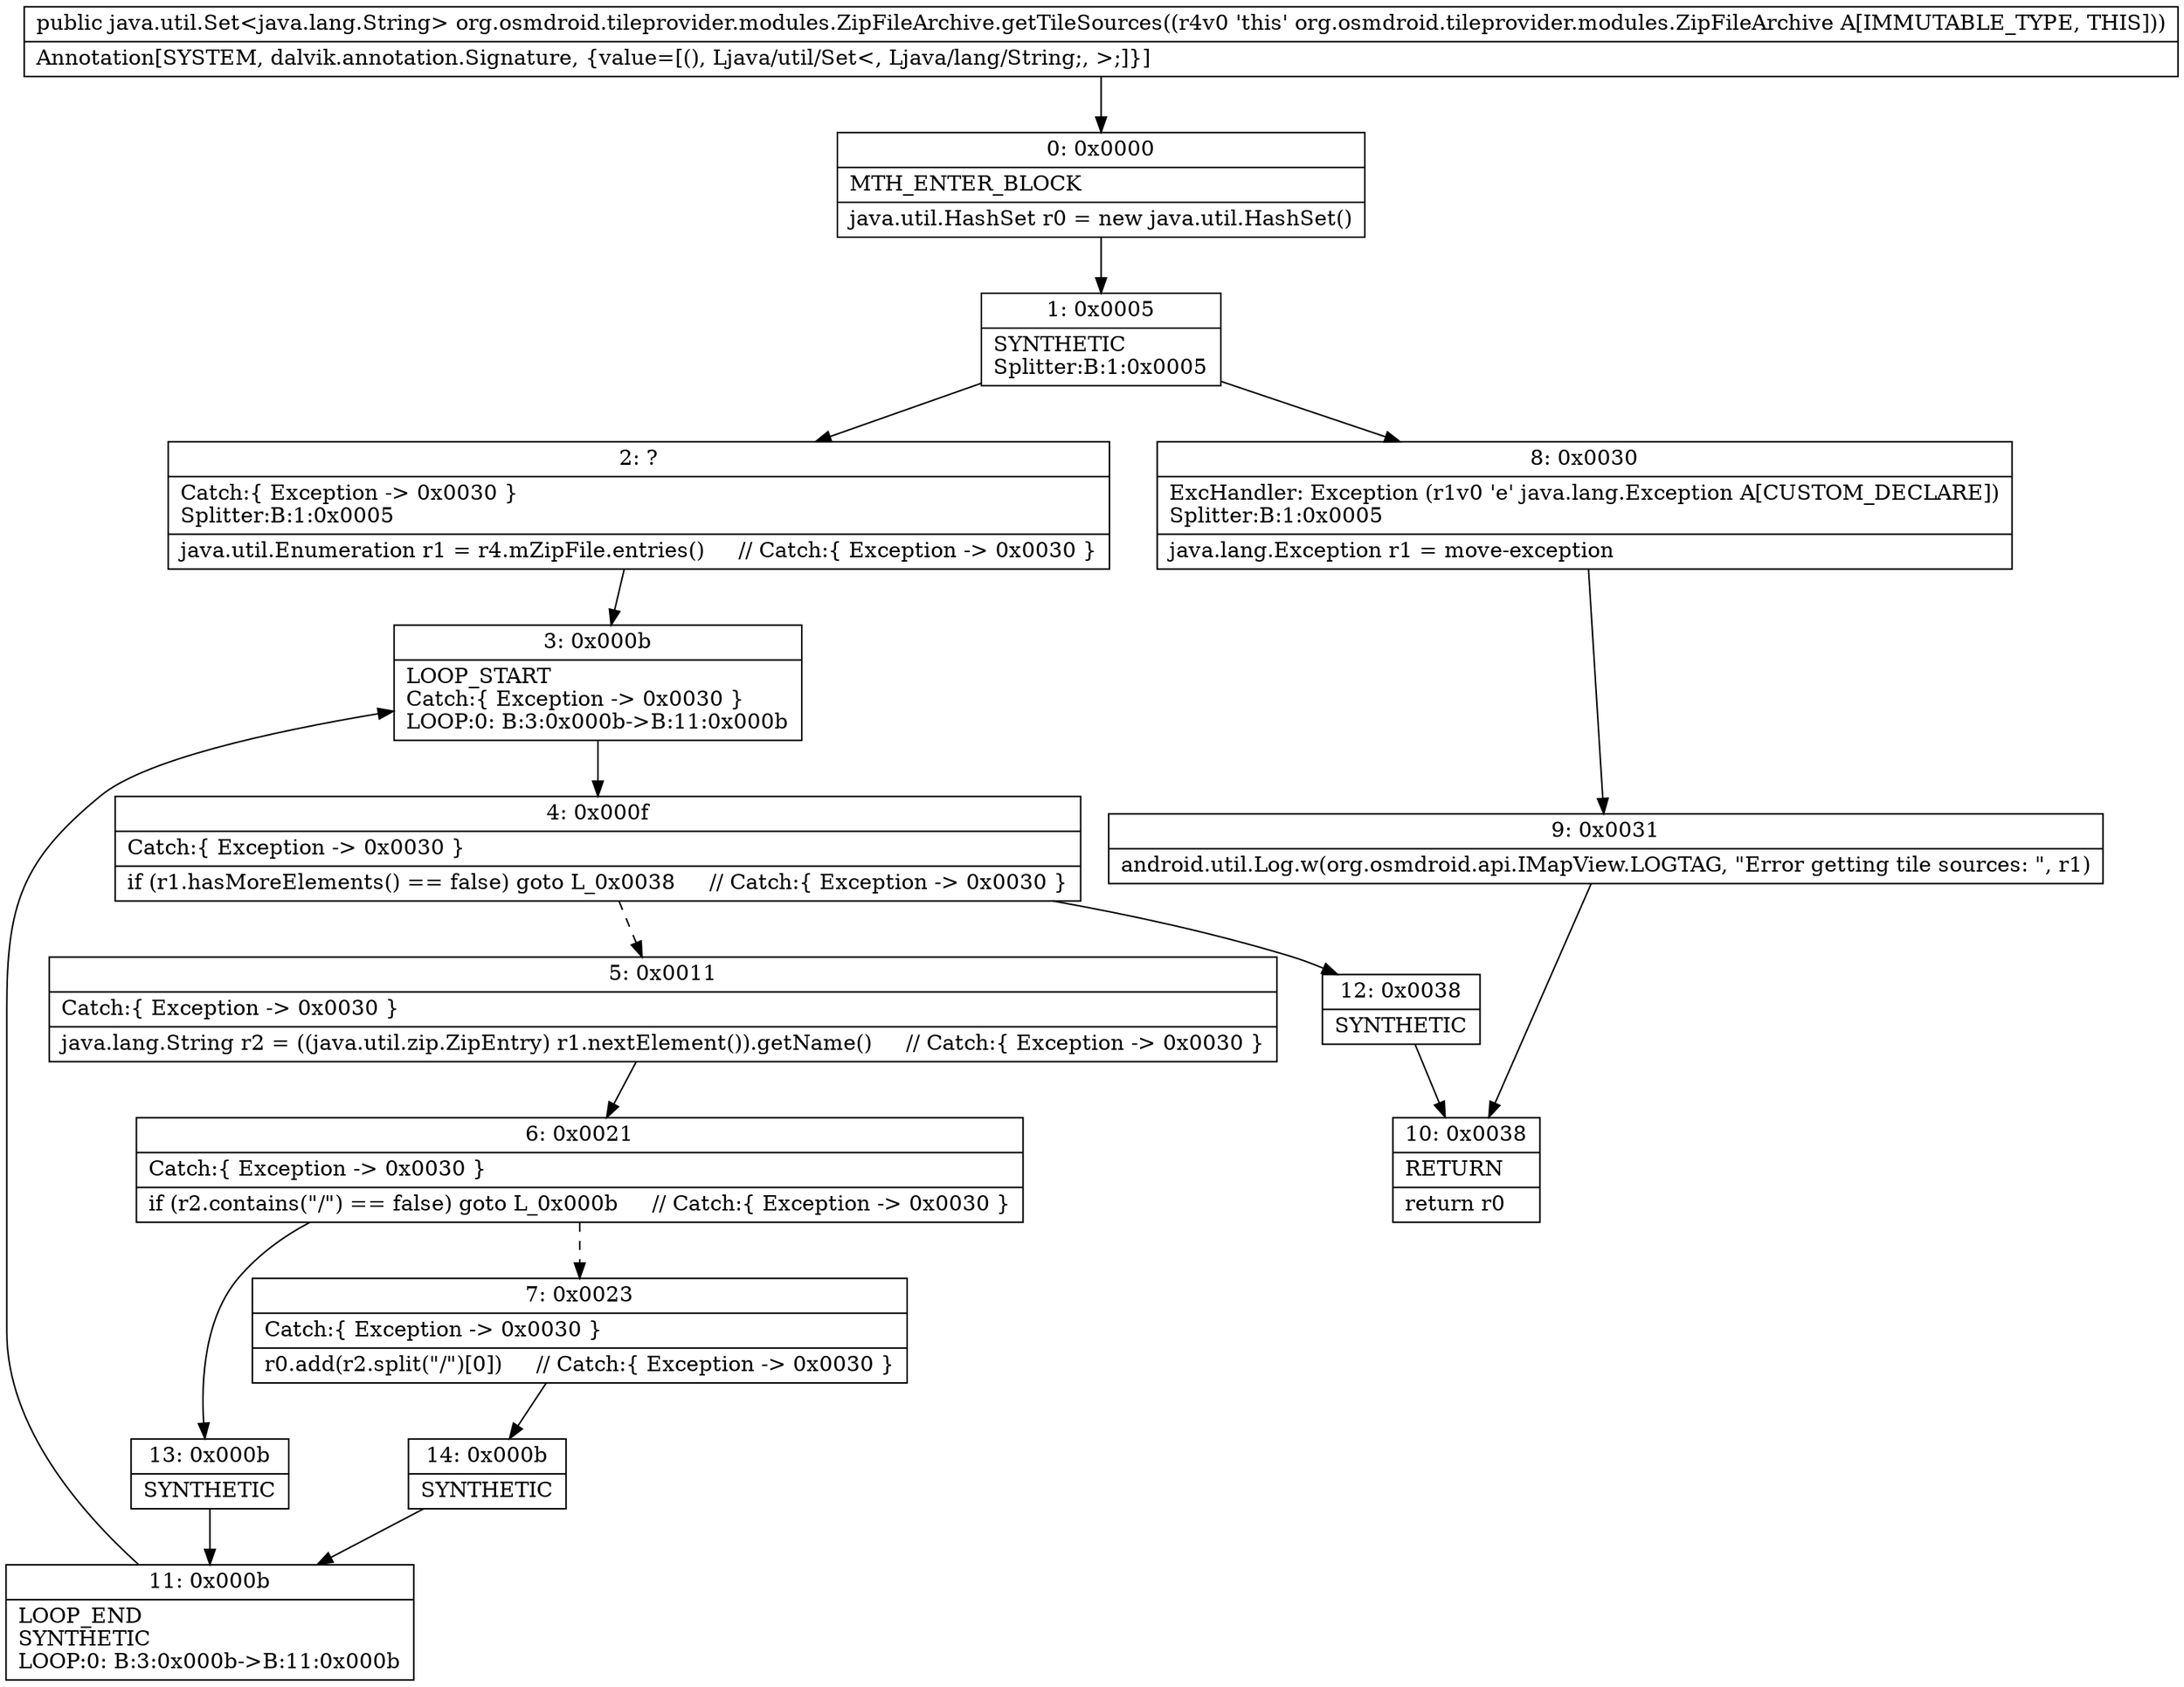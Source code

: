 digraph "CFG fororg.osmdroid.tileprovider.modules.ZipFileArchive.getTileSources()Ljava\/util\/Set;" {
Node_0 [shape=record,label="{0\:\ 0x0000|MTH_ENTER_BLOCK\l|java.util.HashSet r0 = new java.util.HashSet()\l}"];
Node_1 [shape=record,label="{1\:\ 0x0005|SYNTHETIC\lSplitter:B:1:0x0005\l}"];
Node_2 [shape=record,label="{2\:\ ?|Catch:\{ Exception \-\> 0x0030 \}\lSplitter:B:1:0x0005\l|java.util.Enumeration r1 = r4.mZipFile.entries()     \/\/ Catch:\{ Exception \-\> 0x0030 \}\l}"];
Node_3 [shape=record,label="{3\:\ 0x000b|LOOP_START\lCatch:\{ Exception \-\> 0x0030 \}\lLOOP:0: B:3:0x000b\-\>B:11:0x000b\l}"];
Node_4 [shape=record,label="{4\:\ 0x000f|Catch:\{ Exception \-\> 0x0030 \}\l|if (r1.hasMoreElements() == false) goto L_0x0038     \/\/ Catch:\{ Exception \-\> 0x0030 \}\l}"];
Node_5 [shape=record,label="{5\:\ 0x0011|Catch:\{ Exception \-\> 0x0030 \}\l|java.lang.String r2 = ((java.util.zip.ZipEntry) r1.nextElement()).getName()     \/\/ Catch:\{ Exception \-\> 0x0030 \}\l}"];
Node_6 [shape=record,label="{6\:\ 0x0021|Catch:\{ Exception \-\> 0x0030 \}\l|if (r2.contains(\"\/\") == false) goto L_0x000b     \/\/ Catch:\{ Exception \-\> 0x0030 \}\l}"];
Node_7 [shape=record,label="{7\:\ 0x0023|Catch:\{ Exception \-\> 0x0030 \}\l|r0.add(r2.split(\"\/\")[0])     \/\/ Catch:\{ Exception \-\> 0x0030 \}\l}"];
Node_8 [shape=record,label="{8\:\ 0x0030|ExcHandler: Exception (r1v0 'e' java.lang.Exception A[CUSTOM_DECLARE])\lSplitter:B:1:0x0005\l|java.lang.Exception r1 = move\-exception\l}"];
Node_9 [shape=record,label="{9\:\ 0x0031|android.util.Log.w(org.osmdroid.api.IMapView.LOGTAG, \"Error getting tile sources: \", r1)\l}"];
Node_10 [shape=record,label="{10\:\ 0x0038|RETURN\l|return r0\l}"];
Node_11 [shape=record,label="{11\:\ 0x000b|LOOP_END\lSYNTHETIC\lLOOP:0: B:3:0x000b\-\>B:11:0x000b\l}"];
Node_12 [shape=record,label="{12\:\ 0x0038|SYNTHETIC\l}"];
Node_13 [shape=record,label="{13\:\ 0x000b|SYNTHETIC\l}"];
Node_14 [shape=record,label="{14\:\ 0x000b|SYNTHETIC\l}"];
MethodNode[shape=record,label="{public java.util.Set\<java.lang.String\> org.osmdroid.tileprovider.modules.ZipFileArchive.getTileSources((r4v0 'this' org.osmdroid.tileprovider.modules.ZipFileArchive A[IMMUTABLE_TYPE, THIS]))  | Annotation[SYSTEM, dalvik.annotation.Signature, \{value=[(), Ljava\/util\/Set\<, Ljava\/lang\/String;, \>;]\}]\l}"];
MethodNode -> Node_0;
Node_0 -> Node_1;
Node_1 -> Node_2;
Node_1 -> Node_8;
Node_2 -> Node_3;
Node_3 -> Node_4;
Node_4 -> Node_5[style=dashed];
Node_4 -> Node_12;
Node_5 -> Node_6;
Node_6 -> Node_7[style=dashed];
Node_6 -> Node_13;
Node_7 -> Node_14;
Node_8 -> Node_9;
Node_9 -> Node_10;
Node_11 -> Node_3;
Node_12 -> Node_10;
Node_13 -> Node_11;
Node_14 -> Node_11;
}

